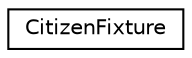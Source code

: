 digraph "Graphical Class Hierarchy"
{
 // LATEX_PDF_SIZE
  edge [fontname="Helvetica",fontsize="10",labelfontname="Helvetica",labelfontsize="10"];
  node [fontname="Helvetica",fontsize="10",shape=record];
  rankdir="LR";
  Node0 [label="CitizenFixture",height=0.2,width=0.4,color="black", fillcolor="white", style="filled",URL="$classCitizenFixture.html",tooltip=" "];
}
